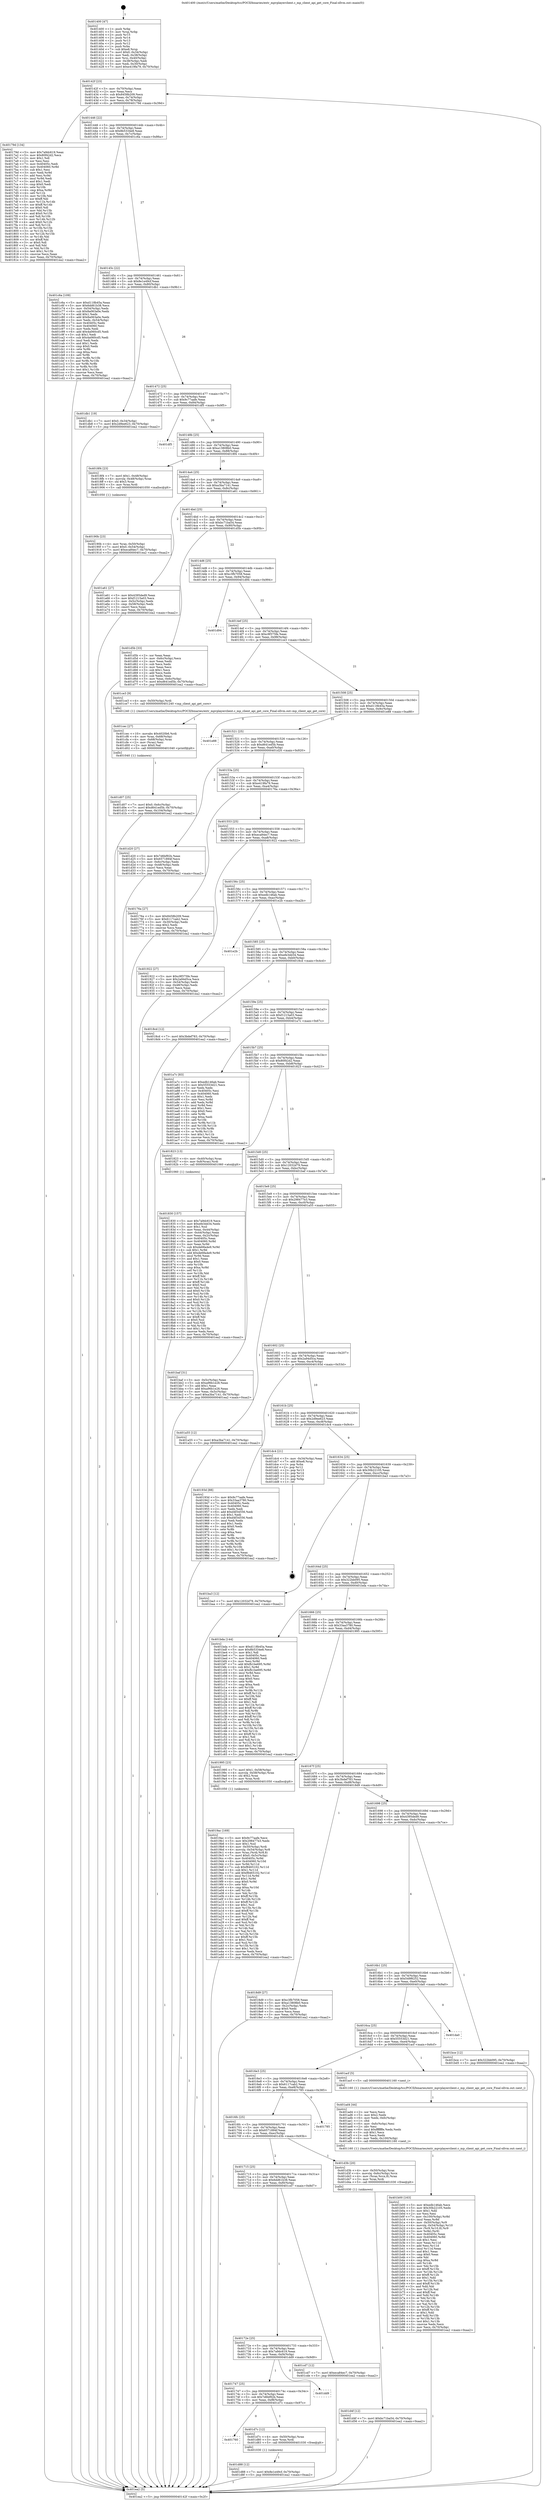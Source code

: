 digraph "0x401400" {
  label = "0x401400 (/mnt/c/Users/mathe/Desktop/tcc/POCII/binaries/extr_mpvplayerclient.c_mp_client_api_get_core_Final-ollvm.out::main(0))"
  labelloc = "t"
  node[shape=record]

  Entry [label="",width=0.3,height=0.3,shape=circle,fillcolor=black,style=filled]
  "0x40142f" [label="{
     0x40142f [23]\l
     | [instrs]\l
     &nbsp;&nbsp;0x40142f \<+3\>: mov -0x70(%rbp),%eax\l
     &nbsp;&nbsp;0x401432 \<+2\>: mov %eax,%ecx\l
     &nbsp;&nbsp;0x401434 \<+6\>: sub $0x8458b209,%ecx\l
     &nbsp;&nbsp;0x40143a \<+3\>: mov %eax,-0x74(%rbp)\l
     &nbsp;&nbsp;0x40143d \<+3\>: mov %ecx,-0x78(%rbp)\l
     &nbsp;&nbsp;0x401440 \<+6\>: je 000000000040179d \<main+0x39d\>\l
  }"]
  "0x40179d" [label="{
     0x40179d [134]\l
     | [instrs]\l
     &nbsp;&nbsp;0x40179d \<+5\>: mov $0x7a9dc619,%eax\l
     &nbsp;&nbsp;0x4017a2 \<+5\>: mov $0x80f42d2,%ecx\l
     &nbsp;&nbsp;0x4017a7 \<+2\>: mov $0x1,%dl\l
     &nbsp;&nbsp;0x4017a9 \<+2\>: xor %esi,%esi\l
     &nbsp;&nbsp;0x4017ab \<+7\>: mov 0x40405c,%edi\l
     &nbsp;&nbsp;0x4017b2 \<+8\>: mov 0x404060,%r8d\l
     &nbsp;&nbsp;0x4017ba \<+3\>: sub $0x1,%esi\l
     &nbsp;&nbsp;0x4017bd \<+3\>: mov %edi,%r9d\l
     &nbsp;&nbsp;0x4017c0 \<+3\>: add %esi,%r9d\l
     &nbsp;&nbsp;0x4017c3 \<+4\>: imul %r9d,%edi\l
     &nbsp;&nbsp;0x4017c7 \<+3\>: and $0x1,%edi\l
     &nbsp;&nbsp;0x4017ca \<+3\>: cmp $0x0,%edi\l
     &nbsp;&nbsp;0x4017cd \<+4\>: sete %r10b\l
     &nbsp;&nbsp;0x4017d1 \<+4\>: cmp $0xa,%r8d\l
     &nbsp;&nbsp;0x4017d5 \<+4\>: setl %r11b\l
     &nbsp;&nbsp;0x4017d9 \<+3\>: mov %r10b,%bl\l
     &nbsp;&nbsp;0x4017dc \<+3\>: xor $0xff,%bl\l
     &nbsp;&nbsp;0x4017df \<+3\>: mov %r11b,%r14b\l
     &nbsp;&nbsp;0x4017e2 \<+4\>: xor $0xff,%r14b\l
     &nbsp;&nbsp;0x4017e6 \<+3\>: xor $0x0,%dl\l
     &nbsp;&nbsp;0x4017e9 \<+3\>: mov %bl,%r15b\l
     &nbsp;&nbsp;0x4017ec \<+4\>: and $0x0,%r15b\l
     &nbsp;&nbsp;0x4017f0 \<+3\>: and %dl,%r10b\l
     &nbsp;&nbsp;0x4017f3 \<+3\>: mov %r14b,%r12b\l
     &nbsp;&nbsp;0x4017f6 \<+4\>: and $0x0,%r12b\l
     &nbsp;&nbsp;0x4017fa \<+3\>: and %dl,%r11b\l
     &nbsp;&nbsp;0x4017fd \<+3\>: or %r10b,%r15b\l
     &nbsp;&nbsp;0x401800 \<+3\>: or %r11b,%r12b\l
     &nbsp;&nbsp;0x401803 \<+3\>: xor %r12b,%r15b\l
     &nbsp;&nbsp;0x401806 \<+3\>: or %r14b,%bl\l
     &nbsp;&nbsp;0x401809 \<+3\>: xor $0xff,%bl\l
     &nbsp;&nbsp;0x40180c \<+3\>: or $0x0,%dl\l
     &nbsp;&nbsp;0x40180f \<+2\>: and %dl,%bl\l
     &nbsp;&nbsp;0x401811 \<+3\>: or %bl,%r15b\l
     &nbsp;&nbsp;0x401814 \<+4\>: test $0x1,%r15b\l
     &nbsp;&nbsp;0x401818 \<+3\>: cmovne %ecx,%eax\l
     &nbsp;&nbsp;0x40181b \<+3\>: mov %eax,-0x70(%rbp)\l
     &nbsp;&nbsp;0x40181e \<+5\>: jmp 0000000000401ea2 \<main+0xaa2\>\l
  }"]
  "0x401446" [label="{
     0x401446 [22]\l
     | [instrs]\l
     &nbsp;&nbsp;0x401446 \<+5\>: jmp 000000000040144b \<main+0x4b\>\l
     &nbsp;&nbsp;0x40144b \<+3\>: mov -0x74(%rbp),%eax\l
     &nbsp;&nbsp;0x40144e \<+5\>: sub $0x8b5334e8,%eax\l
     &nbsp;&nbsp;0x401453 \<+3\>: mov %eax,-0x7c(%rbp)\l
     &nbsp;&nbsp;0x401456 \<+6\>: je 0000000000401c6a \<main+0x86a\>\l
  }"]
  Exit [label="",width=0.3,height=0.3,shape=circle,fillcolor=black,style=filled,peripheries=2]
  "0x401c6a" [label="{
     0x401c6a [109]\l
     | [instrs]\l
     &nbsp;&nbsp;0x401c6a \<+5\>: mov $0xd118b45a,%eax\l
     &nbsp;&nbsp;0x401c6f \<+5\>: mov $0x6dd61b38,%ecx\l
     &nbsp;&nbsp;0x401c74 \<+3\>: mov -0x54(%rbp),%edx\l
     &nbsp;&nbsp;0x401c77 \<+6\>: sub $0x8a063a0e,%edx\l
     &nbsp;&nbsp;0x401c7d \<+3\>: add $0x1,%edx\l
     &nbsp;&nbsp;0x401c80 \<+6\>: add $0x8a063a0e,%edx\l
     &nbsp;&nbsp;0x401c86 \<+3\>: mov %edx,-0x54(%rbp)\l
     &nbsp;&nbsp;0x401c89 \<+7\>: mov 0x40405c,%edx\l
     &nbsp;&nbsp;0x401c90 \<+7\>: mov 0x404060,%esi\l
     &nbsp;&nbsp;0x401c97 \<+2\>: mov %edx,%edi\l
     &nbsp;&nbsp;0x401c99 \<+6\>: add $0x4a060cd5,%edi\l
     &nbsp;&nbsp;0x401c9f \<+3\>: sub $0x1,%edi\l
     &nbsp;&nbsp;0x401ca2 \<+6\>: sub $0x4a060cd5,%edi\l
     &nbsp;&nbsp;0x401ca8 \<+3\>: imul %edi,%edx\l
     &nbsp;&nbsp;0x401cab \<+3\>: and $0x1,%edx\l
     &nbsp;&nbsp;0x401cae \<+3\>: cmp $0x0,%edx\l
     &nbsp;&nbsp;0x401cb1 \<+4\>: sete %r8b\l
     &nbsp;&nbsp;0x401cb5 \<+3\>: cmp $0xa,%esi\l
     &nbsp;&nbsp;0x401cb8 \<+4\>: setl %r9b\l
     &nbsp;&nbsp;0x401cbc \<+3\>: mov %r8b,%r10b\l
     &nbsp;&nbsp;0x401cbf \<+3\>: and %r9b,%r10b\l
     &nbsp;&nbsp;0x401cc2 \<+3\>: xor %r9b,%r8b\l
     &nbsp;&nbsp;0x401cc5 \<+3\>: or %r8b,%r10b\l
     &nbsp;&nbsp;0x401cc8 \<+4\>: test $0x1,%r10b\l
     &nbsp;&nbsp;0x401ccc \<+3\>: cmovne %ecx,%eax\l
     &nbsp;&nbsp;0x401ccf \<+3\>: mov %eax,-0x70(%rbp)\l
     &nbsp;&nbsp;0x401cd2 \<+5\>: jmp 0000000000401ea2 \<main+0xaa2\>\l
  }"]
  "0x40145c" [label="{
     0x40145c [22]\l
     | [instrs]\l
     &nbsp;&nbsp;0x40145c \<+5\>: jmp 0000000000401461 \<main+0x61\>\l
     &nbsp;&nbsp;0x401461 \<+3\>: mov -0x74(%rbp),%eax\l
     &nbsp;&nbsp;0x401464 \<+5\>: sub $0x8e1e49cf,%eax\l
     &nbsp;&nbsp;0x401469 \<+3\>: mov %eax,-0x80(%rbp)\l
     &nbsp;&nbsp;0x40146c \<+6\>: je 0000000000401db1 \<main+0x9b1\>\l
  }"]
  "0x401d88" [label="{
     0x401d88 [12]\l
     | [instrs]\l
     &nbsp;&nbsp;0x401d88 \<+7\>: movl $0x8e1e49cf,-0x70(%rbp)\l
     &nbsp;&nbsp;0x401d8f \<+5\>: jmp 0000000000401ea2 \<main+0xaa2\>\l
  }"]
  "0x401db1" [label="{
     0x401db1 [19]\l
     | [instrs]\l
     &nbsp;&nbsp;0x401db1 \<+7\>: movl $0x0,-0x34(%rbp)\l
     &nbsp;&nbsp;0x401db8 \<+7\>: movl $0x2d9ee623,-0x70(%rbp)\l
     &nbsp;&nbsp;0x401dbf \<+5\>: jmp 0000000000401ea2 \<main+0xaa2\>\l
  }"]
  "0x401472" [label="{
     0x401472 [25]\l
     | [instrs]\l
     &nbsp;&nbsp;0x401472 \<+5\>: jmp 0000000000401477 \<main+0x77\>\l
     &nbsp;&nbsp;0x401477 \<+3\>: mov -0x74(%rbp),%eax\l
     &nbsp;&nbsp;0x40147a \<+5\>: sub $0x9c77aafe,%eax\l
     &nbsp;&nbsp;0x40147f \<+6\>: mov %eax,-0x84(%rbp)\l
     &nbsp;&nbsp;0x401485 \<+6\>: je 0000000000401df5 \<main+0x9f5\>\l
  }"]
  "0x401760" [label="{
     0x401760\l
  }", style=dashed]
  "0x401df5" [label="{
     0x401df5\l
  }", style=dashed]
  "0x40148b" [label="{
     0x40148b [25]\l
     | [instrs]\l
     &nbsp;&nbsp;0x40148b \<+5\>: jmp 0000000000401490 \<main+0x90\>\l
     &nbsp;&nbsp;0x401490 \<+3\>: mov -0x74(%rbp),%eax\l
     &nbsp;&nbsp;0x401493 \<+5\>: sub $0xa13808b0,%eax\l
     &nbsp;&nbsp;0x401498 \<+6\>: mov %eax,-0x88(%rbp)\l
     &nbsp;&nbsp;0x40149e \<+6\>: je 00000000004018f4 \<main+0x4f4\>\l
  }"]
  "0x401d7c" [label="{
     0x401d7c [12]\l
     | [instrs]\l
     &nbsp;&nbsp;0x401d7c \<+4\>: mov -0x50(%rbp),%rax\l
     &nbsp;&nbsp;0x401d80 \<+3\>: mov %rax,%rdi\l
     &nbsp;&nbsp;0x401d83 \<+5\>: call 0000000000401030 \<free@plt\>\l
     | [calls]\l
     &nbsp;&nbsp;0x401030 \{1\} (unknown)\l
  }"]
  "0x4018f4" [label="{
     0x4018f4 [23]\l
     | [instrs]\l
     &nbsp;&nbsp;0x4018f4 \<+7\>: movl $0x1,-0x48(%rbp)\l
     &nbsp;&nbsp;0x4018fb \<+4\>: movslq -0x48(%rbp),%rax\l
     &nbsp;&nbsp;0x4018ff \<+4\>: shl $0x3,%rax\l
     &nbsp;&nbsp;0x401903 \<+3\>: mov %rax,%rdi\l
     &nbsp;&nbsp;0x401906 \<+5\>: call 0000000000401050 \<malloc@plt\>\l
     | [calls]\l
     &nbsp;&nbsp;0x401050 \{1\} (unknown)\l
  }"]
  "0x4014a4" [label="{
     0x4014a4 [25]\l
     | [instrs]\l
     &nbsp;&nbsp;0x4014a4 \<+5\>: jmp 00000000004014a9 \<main+0xa9\>\l
     &nbsp;&nbsp;0x4014a9 \<+3\>: mov -0x74(%rbp),%eax\l
     &nbsp;&nbsp;0x4014ac \<+5\>: sub $0xa3ba7141,%eax\l
     &nbsp;&nbsp;0x4014b1 \<+6\>: mov %eax,-0x8c(%rbp)\l
     &nbsp;&nbsp;0x4014b7 \<+6\>: je 0000000000401a61 \<main+0x661\>\l
  }"]
  "0x401747" [label="{
     0x401747 [25]\l
     | [instrs]\l
     &nbsp;&nbsp;0x401747 \<+5\>: jmp 000000000040174c \<main+0x34c\>\l
     &nbsp;&nbsp;0x40174c \<+3\>: mov -0x74(%rbp),%eax\l
     &nbsp;&nbsp;0x40174f \<+5\>: sub $0x7d6bf92b,%eax\l
     &nbsp;&nbsp;0x401754 \<+6\>: mov %eax,-0xf8(%rbp)\l
     &nbsp;&nbsp;0x40175a \<+6\>: je 0000000000401d7c \<main+0x97c\>\l
  }"]
  "0x401a61" [label="{
     0x401a61 [27]\l
     | [instrs]\l
     &nbsp;&nbsp;0x401a61 \<+5\>: mov $0x4395ded9,%eax\l
     &nbsp;&nbsp;0x401a66 \<+5\>: mov $0xf1215a03,%ecx\l
     &nbsp;&nbsp;0x401a6b \<+3\>: mov -0x5c(%rbp),%edx\l
     &nbsp;&nbsp;0x401a6e \<+3\>: cmp -0x58(%rbp),%edx\l
     &nbsp;&nbsp;0x401a71 \<+3\>: cmovl %ecx,%eax\l
     &nbsp;&nbsp;0x401a74 \<+3\>: mov %eax,-0x70(%rbp)\l
     &nbsp;&nbsp;0x401a77 \<+5\>: jmp 0000000000401ea2 \<main+0xaa2\>\l
  }"]
  "0x4014bd" [label="{
     0x4014bd [25]\l
     | [instrs]\l
     &nbsp;&nbsp;0x4014bd \<+5\>: jmp 00000000004014c2 \<main+0xc2\>\l
     &nbsp;&nbsp;0x4014c2 \<+3\>: mov -0x74(%rbp),%eax\l
     &nbsp;&nbsp;0x4014c5 \<+5\>: sub $0xbc71ba54,%eax\l
     &nbsp;&nbsp;0x4014ca \<+6\>: mov %eax,-0x90(%rbp)\l
     &nbsp;&nbsp;0x4014d0 \<+6\>: je 0000000000401d5b \<main+0x95b\>\l
  }"]
  "0x401dd9" [label="{
     0x401dd9\l
  }", style=dashed]
  "0x401d5b" [label="{
     0x401d5b [33]\l
     | [instrs]\l
     &nbsp;&nbsp;0x401d5b \<+2\>: xor %eax,%eax\l
     &nbsp;&nbsp;0x401d5d \<+3\>: mov -0x6c(%rbp),%ecx\l
     &nbsp;&nbsp;0x401d60 \<+2\>: mov %eax,%edx\l
     &nbsp;&nbsp;0x401d62 \<+2\>: sub %ecx,%edx\l
     &nbsp;&nbsp;0x401d64 \<+2\>: mov %eax,%ecx\l
     &nbsp;&nbsp;0x401d66 \<+3\>: sub $0x1,%ecx\l
     &nbsp;&nbsp;0x401d69 \<+2\>: add %ecx,%edx\l
     &nbsp;&nbsp;0x401d6b \<+2\>: sub %edx,%eax\l
     &nbsp;&nbsp;0x401d6d \<+3\>: mov %eax,-0x6c(%rbp)\l
     &nbsp;&nbsp;0x401d70 \<+7\>: movl $0xd641ed5b,-0x70(%rbp)\l
     &nbsp;&nbsp;0x401d77 \<+5\>: jmp 0000000000401ea2 \<main+0xaa2\>\l
  }"]
  "0x4014d6" [label="{
     0x4014d6 [25]\l
     | [instrs]\l
     &nbsp;&nbsp;0x4014d6 \<+5\>: jmp 00000000004014db \<main+0xdb\>\l
     &nbsp;&nbsp;0x4014db \<+3\>: mov -0x74(%rbp),%eax\l
     &nbsp;&nbsp;0x4014de \<+5\>: sub $0xc3fb7058,%eax\l
     &nbsp;&nbsp;0x4014e3 \<+6\>: mov %eax,-0x94(%rbp)\l
     &nbsp;&nbsp;0x4014e9 \<+6\>: je 0000000000401d94 \<main+0x994\>\l
  }"]
  "0x401d4f" [label="{
     0x401d4f [12]\l
     | [instrs]\l
     &nbsp;&nbsp;0x401d4f \<+7\>: movl $0xbc71ba54,-0x70(%rbp)\l
     &nbsp;&nbsp;0x401d56 \<+5\>: jmp 0000000000401ea2 \<main+0xaa2\>\l
  }"]
  "0x401d94" [label="{
     0x401d94\l
  }", style=dashed]
  "0x4014ef" [label="{
     0x4014ef [25]\l
     | [instrs]\l
     &nbsp;&nbsp;0x4014ef \<+5\>: jmp 00000000004014f4 \<main+0xf4\>\l
     &nbsp;&nbsp;0x4014f4 \<+3\>: mov -0x74(%rbp),%eax\l
     &nbsp;&nbsp;0x4014f7 \<+5\>: sub $0xc9f375fe,%eax\l
     &nbsp;&nbsp;0x4014fc \<+6\>: mov %eax,-0x98(%rbp)\l
     &nbsp;&nbsp;0x401502 \<+6\>: je 0000000000401ce3 \<main+0x8e3\>\l
  }"]
  "0x401d07" [label="{
     0x401d07 [25]\l
     | [instrs]\l
     &nbsp;&nbsp;0x401d07 \<+7\>: movl $0x0,-0x6c(%rbp)\l
     &nbsp;&nbsp;0x401d0e \<+7\>: movl $0xd641ed5b,-0x70(%rbp)\l
     &nbsp;&nbsp;0x401d15 \<+6\>: mov %eax,-0x104(%rbp)\l
     &nbsp;&nbsp;0x401d1b \<+5\>: jmp 0000000000401ea2 \<main+0xaa2\>\l
  }"]
  "0x401ce3" [label="{
     0x401ce3 [9]\l
     | [instrs]\l
     &nbsp;&nbsp;0x401ce3 \<+4\>: mov -0x50(%rbp),%rdi\l
     &nbsp;&nbsp;0x401ce7 \<+5\>: call 0000000000401240 \<mp_client_api_get_core\>\l
     | [calls]\l
     &nbsp;&nbsp;0x401240 \{1\} (/mnt/c/Users/mathe/Desktop/tcc/POCII/binaries/extr_mpvplayerclient.c_mp_client_api_get_core_Final-ollvm.out::mp_client_api_get_core)\l
  }"]
  "0x401508" [label="{
     0x401508 [25]\l
     | [instrs]\l
     &nbsp;&nbsp;0x401508 \<+5\>: jmp 000000000040150d \<main+0x10d\>\l
     &nbsp;&nbsp;0x40150d \<+3\>: mov -0x74(%rbp),%eax\l
     &nbsp;&nbsp;0x401510 \<+5\>: sub $0xd118b45a,%eax\l
     &nbsp;&nbsp;0x401515 \<+6\>: mov %eax,-0x9c(%rbp)\l
     &nbsp;&nbsp;0x40151b \<+6\>: je 0000000000401e88 \<main+0xa88\>\l
  }"]
  "0x401cec" [label="{
     0x401cec [27]\l
     | [instrs]\l
     &nbsp;&nbsp;0x401cec \<+10\>: movabs $0x4020b6,%rdi\l
     &nbsp;&nbsp;0x401cf6 \<+4\>: mov %rax,-0x68(%rbp)\l
     &nbsp;&nbsp;0x401cfa \<+4\>: mov -0x68(%rbp),%rax\l
     &nbsp;&nbsp;0x401cfe \<+2\>: mov (%rax),%esi\l
     &nbsp;&nbsp;0x401d00 \<+2\>: mov $0x0,%al\l
     &nbsp;&nbsp;0x401d02 \<+5\>: call 0000000000401040 \<printf@plt\>\l
     | [calls]\l
     &nbsp;&nbsp;0x401040 \{1\} (unknown)\l
  }"]
  "0x401e88" [label="{
     0x401e88\l
  }", style=dashed]
  "0x401521" [label="{
     0x401521 [25]\l
     | [instrs]\l
     &nbsp;&nbsp;0x401521 \<+5\>: jmp 0000000000401526 \<main+0x126\>\l
     &nbsp;&nbsp;0x401526 \<+3\>: mov -0x74(%rbp),%eax\l
     &nbsp;&nbsp;0x401529 \<+5\>: sub $0xd641ed5b,%eax\l
     &nbsp;&nbsp;0x40152e \<+6\>: mov %eax,-0xa0(%rbp)\l
     &nbsp;&nbsp;0x401534 \<+6\>: je 0000000000401d20 \<main+0x920\>\l
  }"]
  "0x40172e" [label="{
     0x40172e [25]\l
     | [instrs]\l
     &nbsp;&nbsp;0x40172e \<+5\>: jmp 0000000000401733 \<main+0x333\>\l
     &nbsp;&nbsp;0x401733 \<+3\>: mov -0x74(%rbp),%eax\l
     &nbsp;&nbsp;0x401736 \<+5\>: sub $0x7a9dc619,%eax\l
     &nbsp;&nbsp;0x40173b \<+6\>: mov %eax,-0xf4(%rbp)\l
     &nbsp;&nbsp;0x401741 \<+6\>: je 0000000000401dd9 \<main+0x9d9\>\l
  }"]
  "0x401d20" [label="{
     0x401d20 [27]\l
     | [instrs]\l
     &nbsp;&nbsp;0x401d20 \<+5\>: mov $0x7d6bf92b,%eax\l
     &nbsp;&nbsp;0x401d25 \<+5\>: mov $0x6571894f,%ecx\l
     &nbsp;&nbsp;0x401d2a \<+3\>: mov -0x6c(%rbp),%edx\l
     &nbsp;&nbsp;0x401d2d \<+3\>: cmp -0x48(%rbp),%edx\l
     &nbsp;&nbsp;0x401d30 \<+3\>: cmovl %ecx,%eax\l
     &nbsp;&nbsp;0x401d33 \<+3\>: mov %eax,-0x70(%rbp)\l
     &nbsp;&nbsp;0x401d36 \<+5\>: jmp 0000000000401ea2 \<main+0xaa2\>\l
  }"]
  "0x40153a" [label="{
     0x40153a [25]\l
     | [instrs]\l
     &nbsp;&nbsp;0x40153a \<+5\>: jmp 000000000040153f \<main+0x13f\>\l
     &nbsp;&nbsp;0x40153f \<+3\>: mov -0x74(%rbp),%eax\l
     &nbsp;&nbsp;0x401542 \<+5\>: sub $0xe419fa79,%eax\l
     &nbsp;&nbsp;0x401547 \<+6\>: mov %eax,-0xa4(%rbp)\l
     &nbsp;&nbsp;0x40154d \<+6\>: je 000000000040176a \<main+0x36a\>\l
  }"]
  "0x401cd7" [label="{
     0x401cd7 [12]\l
     | [instrs]\l
     &nbsp;&nbsp;0x401cd7 \<+7\>: movl $0xeca84ec7,-0x70(%rbp)\l
     &nbsp;&nbsp;0x401cde \<+5\>: jmp 0000000000401ea2 \<main+0xaa2\>\l
  }"]
  "0x40176a" [label="{
     0x40176a [27]\l
     | [instrs]\l
     &nbsp;&nbsp;0x40176a \<+5\>: mov $0x8458b209,%eax\l
     &nbsp;&nbsp;0x40176f \<+5\>: mov $0x6117cab2,%ecx\l
     &nbsp;&nbsp;0x401774 \<+3\>: mov -0x30(%rbp),%edx\l
     &nbsp;&nbsp;0x401777 \<+3\>: cmp $0x2,%edx\l
     &nbsp;&nbsp;0x40177a \<+3\>: cmovne %ecx,%eax\l
     &nbsp;&nbsp;0x40177d \<+3\>: mov %eax,-0x70(%rbp)\l
     &nbsp;&nbsp;0x401780 \<+5\>: jmp 0000000000401ea2 \<main+0xaa2\>\l
  }"]
  "0x401553" [label="{
     0x401553 [25]\l
     | [instrs]\l
     &nbsp;&nbsp;0x401553 \<+5\>: jmp 0000000000401558 \<main+0x158\>\l
     &nbsp;&nbsp;0x401558 \<+3\>: mov -0x74(%rbp),%eax\l
     &nbsp;&nbsp;0x40155b \<+5\>: sub $0xeca84ec7,%eax\l
     &nbsp;&nbsp;0x401560 \<+6\>: mov %eax,-0xa8(%rbp)\l
     &nbsp;&nbsp;0x401566 \<+6\>: je 0000000000401922 \<main+0x522\>\l
  }"]
  "0x401ea2" [label="{
     0x401ea2 [5]\l
     | [instrs]\l
     &nbsp;&nbsp;0x401ea2 \<+5\>: jmp 000000000040142f \<main+0x2f\>\l
  }"]
  "0x401400" [label="{
     0x401400 [47]\l
     | [instrs]\l
     &nbsp;&nbsp;0x401400 \<+1\>: push %rbp\l
     &nbsp;&nbsp;0x401401 \<+3\>: mov %rsp,%rbp\l
     &nbsp;&nbsp;0x401404 \<+2\>: push %r15\l
     &nbsp;&nbsp;0x401406 \<+2\>: push %r14\l
     &nbsp;&nbsp;0x401408 \<+2\>: push %r13\l
     &nbsp;&nbsp;0x40140a \<+2\>: push %r12\l
     &nbsp;&nbsp;0x40140c \<+1\>: push %rbx\l
     &nbsp;&nbsp;0x40140d \<+7\>: sub $0xe8,%rsp\l
     &nbsp;&nbsp;0x401414 \<+7\>: movl $0x0,-0x34(%rbp)\l
     &nbsp;&nbsp;0x40141b \<+3\>: mov %edi,-0x38(%rbp)\l
     &nbsp;&nbsp;0x40141e \<+4\>: mov %rsi,-0x40(%rbp)\l
     &nbsp;&nbsp;0x401422 \<+3\>: mov -0x38(%rbp),%edi\l
     &nbsp;&nbsp;0x401425 \<+3\>: mov %edi,-0x30(%rbp)\l
     &nbsp;&nbsp;0x401428 \<+7\>: movl $0xe419fa79,-0x70(%rbp)\l
  }"]
  "0x401715" [label="{
     0x401715 [25]\l
     | [instrs]\l
     &nbsp;&nbsp;0x401715 \<+5\>: jmp 000000000040171a \<main+0x31a\>\l
     &nbsp;&nbsp;0x40171a \<+3\>: mov -0x74(%rbp),%eax\l
     &nbsp;&nbsp;0x40171d \<+5\>: sub $0x6dd61b38,%eax\l
     &nbsp;&nbsp;0x401722 \<+6\>: mov %eax,-0xf0(%rbp)\l
     &nbsp;&nbsp;0x401728 \<+6\>: je 0000000000401cd7 \<main+0x8d7\>\l
  }"]
  "0x401922" [label="{
     0x401922 [27]\l
     | [instrs]\l
     &nbsp;&nbsp;0x401922 \<+5\>: mov $0xc9f375fe,%eax\l
     &nbsp;&nbsp;0x401927 \<+5\>: mov $0x2a94d5ca,%ecx\l
     &nbsp;&nbsp;0x40192c \<+3\>: mov -0x54(%rbp),%edx\l
     &nbsp;&nbsp;0x40192f \<+3\>: cmp -0x48(%rbp),%edx\l
     &nbsp;&nbsp;0x401932 \<+3\>: cmovl %ecx,%eax\l
     &nbsp;&nbsp;0x401935 \<+3\>: mov %eax,-0x70(%rbp)\l
     &nbsp;&nbsp;0x401938 \<+5\>: jmp 0000000000401ea2 \<main+0xaa2\>\l
  }"]
  "0x40156c" [label="{
     0x40156c [25]\l
     | [instrs]\l
     &nbsp;&nbsp;0x40156c \<+5\>: jmp 0000000000401571 \<main+0x171\>\l
     &nbsp;&nbsp;0x401571 \<+3\>: mov -0x74(%rbp),%eax\l
     &nbsp;&nbsp;0x401574 \<+5\>: sub $0xedb146ab,%eax\l
     &nbsp;&nbsp;0x401579 \<+6\>: mov %eax,-0xac(%rbp)\l
     &nbsp;&nbsp;0x40157f \<+6\>: je 0000000000401e2b \<main+0xa2b\>\l
  }"]
  "0x401d3b" [label="{
     0x401d3b [20]\l
     | [instrs]\l
     &nbsp;&nbsp;0x401d3b \<+4\>: mov -0x50(%rbp),%rax\l
     &nbsp;&nbsp;0x401d3f \<+4\>: movslq -0x6c(%rbp),%rcx\l
     &nbsp;&nbsp;0x401d43 \<+4\>: mov (%rax,%rcx,8),%rax\l
     &nbsp;&nbsp;0x401d47 \<+3\>: mov %rax,%rdi\l
     &nbsp;&nbsp;0x401d4a \<+5\>: call 0000000000401030 \<free@plt\>\l
     | [calls]\l
     &nbsp;&nbsp;0x401030 \{1\} (unknown)\l
  }"]
  "0x401e2b" [label="{
     0x401e2b\l
  }", style=dashed]
  "0x401585" [label="{
     0x401585 [25]\l
     | [instrs]\l
     &nbsp;&nbsp;0x401585 \<+5\>: jmp 000000000040158a \<main+0x18a\>\l
     &nbsp;&nbsp;0x40158a \<+3\>: mov -0x74(%rbp),%eax\l
     &nbsp;&nbsp;0x40158d \<+5\>: sub $0xefe3dd34,%eax\l
     &nbsp;&nbsp;0x401592 \<+6\>: mov %eax,-0xb0(%rbp)\l
     &nbsp;&nbsp;0x401598 \<+6\>: je 00000000004018cd \<main+0x4cd\>\l
  }"]
  "0x4016fc" [label="{
     0x4016fc [25]\l
     | [instrs]\l
     &nbsp;&nbsp;0x4016fc \<+5\>: jmp 0000000000401701 \<main+0x301\>\l
     &nbsp;&nbsp;0x401701 \<+3\>: mov -0x74(%rbp),%eax\l
     &nbsp;&nbsp;0x401704 \<+5\>: sub $0x6571894f,%eax\l
     &nbsp;&nbsp;0x401709 \<+6\>: mov %eax,-0xec(%rbp)\l
     &nbsp;&nbsp;0x40170f \<+6\>: je 0000000000401d3b \<main+0x93b\>\l
  }"]
  "0x4018cd" [label="{
     0x4018cd [12]\l
     | [instrs]\l
     &nbsp;&nbsp;0x4018cd \<+7\>: movl $0x3bdef783,-0x70(%rbp)\l
     &nbsp;&nbsp;0x4018d4 \<+5\>: jmp 0000000000401ea2 \<main+0xaa2\>\l
  }"]
  "0x40159e" [label="{
     0x40159e [25]\l
     | [instrs]\l
     &nbsp;&nbsp;0x40159e \<+5\>: jmp 00000000004015a3 \<main+0x1a3\>\l
     &nbsp;&nbsp;0x4015a3 \<+3\>: mov -0x74(%rbp),%eax\l
     &nbsp;&nbsp;0x4015a6 \<+5\>: sub $0xf1215a03,%eax\l
     &nbsp;&nbsp;0x4015ab \<+6\>: mov %eax,-0xb4(%rbp)\l
     &nbsp;&nbsp;0x4015b1 \<+6\>: je 0000000000401a7c \<main+0x67c\>\l
  }"]
  "0x401785" [label="{
     0x401785\l
  }", style=dashed]
  "0x401a7c" [label="{
     0x401a7c [83]\l
     | [instrs]\l
     &nbsp;&nbsp;0x401a7c \<+5\>: mov $0xedb146ab,%eax\l
     &nbsp;&nbsp;0x401a81 \<+5\>: mov $0x55553d21,%ecx\l
     &nbsp;&nbsp;0x401a86 \<+2\>: xor %edx,%edx\l
     &nbsp;&nbsp;0x401a88 \<+7\>: mov 0x40405c,%esi\l
     &nbsp;&nbsp;0x401a8f \<+7\>: mov 0x404060,%edi\l
     &nbsp;&nbsp;0x401a96 \<+3\>: sub $0x1,%edx\l
     &nbsp;&nbsp;0x401a99 \<+3\>: mov %esi,%r8d\l
     &nbsp;&nbsp;0x401a9c \<+3\>: add %edx,%r8d\l
     &nbsp;&nbsp;0x401a9f \<+4\>: imul %r8d,%esi\l
     &nbsp;&nbsp;0x401aa3 \<+3\>: and $0x1,%esi\l
     &nbsp;&nbsp;0x401aa6 \<+3\>: cmp $0x0,%esi\l
     &nbsp;&nbsp;0x401aa9 \<+4\>: sete %r9b\l
     &nbsp;&nbsp;0x401aad \<+3\>: cmp $0xa,%edi\l
     &nbsp;&nbsp;0x401ab0 \<+4\>: setl %r10b\l
     &nbsp;&nbsp;0x401ab4 \<+3\>: mov %r9b,%r11b\l
     &nbsp;&nbsp;0x401ab7 \<+3\>: and %r10b,%r11b\l
     &nbsp;&nbsp;0x401aba \<+3\>: xor %r10b,%r9b\l
     &nbsp;&nbsp;0x401abd \<+3\>: or %r9b,%r11b\l
     &nbsp;&nbsp;0x401ac0 \<+4\>: test $0x1,%r11b\l
     &nbsp;&nbsp;0x401ac4 \<+3\>: cmovne %ecx,%eax\l
     &nbsp;&nbsp;0x401ac7 \<+3\>: mov %eax,-0x70(%rbp)\l
     &nbsp;&nbsp;0x401aca \<+5\>: jmp 0000000000401ea2 \<main+0xaa2\>\l
  }"]
  "0x4015b7" [label="{
     0x4015b7 [25]\l
     | [instrs]\l
     &nbsp;&nbsp;0x4015b7 \<+5\>: jmp 00000000004015bc \<main+0x1bc\>\l
     &nbsp;&nbsp;0x4015bc \<+3\>: mov -0x74(%rbp),%eax\l
     &nbsp;&nbsp;0x4015bf \<+5\>: sub $0x80f42d2,%eax\l
     &nbsp;&nbsp;0x4015c4 \<+6\>: mov %eax,-0xb8(%rbp)\l
     &nbsp;&nbsp;0x4015ca \<+6\>: je 0000000000401823 \<main+0x423\>\l
  }"]
  "0x401b00" [label="{
     0x401b00 [163]\l
     | [instrs]\l
     &nbsp;&nbsp;0x401b00 \<+5\>: mov $0xedb146ab,%ecx\l
     &nbsp;&nbsp;0x401b05 \<+5\>: mov $0x30b22105,%edx\l
     &nbsp;&nbsp;0x401b0a \<+3\>: mov $0x1,%dil\l
     &nbsp;&nbsp;0x401b0d \<+2\>: xor %esi,%esi\l
     &nbsp;&nbsp;0x401b0f \<+7\>: mov -0x100(%rbp),%r8d\l
     &nbsp;&nbsp;0x401b16 \<+4\>: imul %eax,%r8d\l
     &nbsp;&nbsp;0x401b1a \<+4\>: mov -0x50(%rbp),%r9\l
     &nbsp;&nbsp;0x401b1e \<+4\>: movslq -0x54(%rbp),%r10\l
     &nbsp;&nbsp;0x401b22 \<+4\>: mov (%r9,%r10,8),%r9\l
     &nbsp;&nbsp;0x401b26 \<+3\>: mov %r8d,(%r9)\l
     &nbsp;&nbsp;0x401b29 \<+7\>: mov 0x40405c,%eax\l
     &nbsp;&nbsp;0x401b30 \<+8\>: mov 0x404060,%r8d\l
     &nbsp;&nbsp;0x401b38 \<+3\>: sub $0x1,%esi\l
     &nbsp;&nbsp;0x401b3b \<+3\>: mov %eax,%r11d\l
     &nbsp;&nbsp;0x401b3e \<+3\>: add %esi,%r11d\l
     &nbsp;&nbsp;0x401b41 \<+4\>: imul %r11d,%eax\l
     &nbsp;&nbsp;0x401b45 \<+3\>: and $0x1,%eax\l
     &nbsp;&nbsp;0x401b48 \<+3\>: cmp $0x0,%eax\l
     &nbsp;&nbsp;0x401b4b \<+3\>: sete %bl\l
     &nbsp;&nbsp;0x401b4e \<+4\>: cmp $0xa,%r8d\l
     &nbsp;&nbsp;0x401b52 \<+4\>: setl %r14b\l
     &nbsp;&nbsp;0x401b56 \<+3\>: mov %bl,%r15b\l
     &nbsp;&nbsp;0x401b59 \<+4\>: xor $0xff,%r15b\l
     &nbsp;&nbsp;0x401b5d \<+3\>: mov %r14b,%r12b\l
     &nbsp;&nbsp;0x401b60 \<+4\>: xor $0xff,%r12b\l
     &nbsp;&nbsp;0x401b64 \<+4\>: xor $0x1,%dil\l
     &nbsp;&nbsp;0x401b68 \<+3\>: mov %r15b,%r13b\l
     &nbsp;&nbsp;0x401b6b \<+4\>: and $0xff,%r13b\l
     &nbsp;&nbsp;0x401b6f \<+3\>: and %dil,%bl\l
     &nbsp;&nbsp;0x401b72 \<+3\>: mov %r12b,%al\l
     &nbsp;&nbsp;0x401b75 \<+2\>: and $0xff,%al\l
     &nbsp;&nbsp;0x401b77 \<+3\>: and %dil,%r14b\l
     &nbsp;&nbsp;0x401b7a \<+3\>: or %bl,%r13b\l
     &nbsp;&nbsp;0x401b7d \<+3\>: or %r14b,%al\l
     &nbsp;&nbsp;0x401b80 \<+3\>: xor %al,%r13b\l
     &nbsp;&nbsp;0x401b83 \<+3\>: or %r12b,%r15b\l
     &nbsp;&nbsp;0x401b86 \<+4\>: xor $0xff,%r15b\l
     &nbsp;&nbsp;0x401b8a \<+4\>: or $0x1,%dil\l
     &nbsp;&nbsp;0x401b8e \<+3\>: and %dil,%r15b\l
     &nbsp;&nbsp;0x401b91 \<+3\>: or %r15b,%r13b\l
     &nbsp;&nbsp;0x401b94 \<+4\>: test $0x1,%r13b\l
     &nbsp;&nbsp;0x401b98 \<+3\>: cmovne %edx,%ecx\l
     &nbsp;&nbsp;0x401b9b \<+3\>: mov %ecx,-0x70(%rbp)\l
     &nbsp;&nbsp;0x401b9e \<+5\>: jmp 0000000000401ea2 \<main+0xaa2\>\l
  }"]
  "0x401823" [label="{
     0x401823 [13]\l
     | [instrs]\l
     &nbsp;&nbsp;0x401823 \<+4\>: mov -0x40(%rbp),%rax\l
     &nbsp;&nbsp;0x401827 \<+4\>: mov 0x8(%rax),%rdi\l
     &nbsp;&nbsp;0x40182b \<+5\>: call 0000000000401060 \<atoi@plt\>\l
     | [calls]\l
     &nbsp;&nbsp;0x401060 \{1\} (unknown)\l
  }"]
  "0x4015d0" [label="{
     0x4015d0 [25]\l
     | [instrs]\l
     &nbsp;&nbsp;0x4015d0 \<+5\>: jmp 00000000004015d5 \<main+0x1d5\>\l
     &nbsp;&nbsp;0x4015d5 \<+3\>: mov -0x74(%rbp),%eax\l
     &nbsp;&nbsp;0x4015d8 \<+5\>: sub $0x12032d79,%eax\l
     &nbsp;&nbsp;0x4015dd \<+6\>: mov %eax,-0xbc(%rbp)\l
     &nbsp;&nbsp;0x4015e3 \<+6\>: je 0000000000401baf \<main+0x7af\>\l
  }"]
  "0x401830" [label="{
     0x401830 [157]\l
     | [instrs]\l
     &nbsp;&nbsp;0x401830 \<+5\>: mov $0x7a9dc619,%ecx\l
     &nbsp;&nbsp;0x401835 \<+5\>: mov $0xefe3dd34,%edx\l
     &nbsp;&nbsp;0x40183a \<+3\>: mov $0x1,%sil\l
     &nbsp;&nbsp;0x40183d \<+3\>: mov %eax,-0x44(%rbp)\l
     &nbsp;&nbsp;0x401840 \<+3\>: mov -0x44(%rbp),%eax\l
     &nbsp;&nbsp;0x401843 \<+3\>: mov %eax,-0x2c(%rbp)\l
     &nbsp;&nbsp;0x401846 \<+7\>: mov 0x40405c,%eax\l
     &nbsp;&nbsp;0x40184d \<+8\>: mov 0x404060,%r8d\l
     &nbsp;&nbsp;0x401855 \<+3\>: mov %eax,%r9d\l
     &nbsp;&nbsp;0x401858 \<+7\>: sub $0xde68a4e9,%r9d\l
     &nbsp;&nbsp;0x40185f \<+4\>: sub $0x1,%r9d\l
     &nbsp;&nbsp;0x401863 \<+7\>: add $0xde68a4e9,%r9d\l
     &nbsp;&nbsp;0x40186a \<+4\>: imul %r9d,%eax\l
     &nbsp;&nbsp;0x40186e \<+3\>: and $0x1,%eax\l
     &nbsp;&nbsp;0x401871 \<+3\>: cmp $0x0,%eax\l
     &nbsp;&nbsp;0x401874 \<+4\>: sete %r10b\l
     &nbsp;&nbsp;0x401878 \<+4\>: cmp $0xa,%r8d\l
     &nbsp;&nbsp;0x40187c \<+4\>: setl %r11b\l
     &nbsp;&nbsp;0x401880 \<+3\>: mov %r10b,%bl\l
     &nbsp;&nbsp;0x401883 \<+3\>: xor $0xff,%bl\l
     &nbsp;&nbsp;0x401886 \<+3\>: mov %r11b,%r14b\l
     &nbsp;&nbsp;0x401889 \<+4\>: xor $0xff,%r14b\l
     &nbsp;&nbsp;0x40188d \<+4\>: xor $0x0,%sil\l
     &nbsp;&nbsp;0x401891 \<+3\>: mov %bl,%r15b\l
     &nbsp;&nbsp;0x401894 \<+4\>: and $0x0,%r15b\l
     &nbsp;&nbsp;0x401898 \<+3\>: and %sil,%r10b\l
     &nbsp;&nbsp;0x40189b \<+3\>: mov %r14b,%r12b\l
     &nbsp;&nbsp;0x40189e \<+4\>: and $0x0,%r12b\l
     &nbsp;&nbsp;0x4018a2 \<+3\>: and %sil,%r11b\l
     &nbsp;&nbsp;0x4018a5 \<+3\>: or %r10b,%r15b\l
     &nbsp;&nbsp;0x4018a8 \<+3\>: or %r11b,%r12b\l
     &nbsp;&nbsp;0x4018ab \<+3\>: xor %r12b,%r15b\l
     &nbsp;&nbsp;0x4018ae \<+3\>: or %r14b,%bl\l
     &nbsp;&nbsp;0x4018b1 \<+3\>: xor $0xff,%bl\l
     &nbsp;&nbsp;0x4018b4 \<+4\>: or $0x0,%sil\l
     &nbsp;&nbsp;0x4018b8 \<+3\>: and %sil,%bl\l
     &nbsp;&nbsp;0x4018bb \<+3\>: or %bl,%r15b\l
     &nbsp;&nbsp;0x4018be \<+4\>: test $0x1,%r15b\l
     &nbsp;&nbsp;0x4018c2 \<+3\>: cmovne %edx,%ecx\l
     &nbsp;&nbsp;0x4018c5 \<+3\>: mov %ecx,-0x70(%rbp)\l
     &nbsp;&nbsp;0x4018c8 \<+5\>: jmp 0000000000401ea2 \<main+0xaa2\>\l
  }"]
  "0x401ad4" [label="{
     0x401ad4 [44]\l
     | [instrs]\l
     &nbsp;&nbsp;0x401ad4 \<+2\>: xor %ecx,%ecx\l
     &nbsp;&nbsp;0x401ad6 \<+5\>: mov $0x2,%edx\l
     &nbsp;&nbsp;0x401adb \<+6\>: mov %edx,-0xfc(%rbp)\l
     &nbsp;&nbsp;0x401ae1 \<+1\>: cltd\l
     &nbsp;&nbsp;0x401ae2 \<+6\>: mov -0xfc(%rbp),%esi\l
     &nbsp;&nbsp;0x401ae8 \<+2\>: idiv %esi\l
     &nbsp;&nbsp;0x401aea \<+6\>: imul $0xfffffffe,%edx,%edx\l
     &nbsp;&nbsp;0x401af0 \<+3\>: sub $0x1,%ecx\l
     &nbsp;&nbsp;0x401af3 \<+2\>: sub %ecx,%edx\l
     &nbsp;&nbsp;0x401af5 \<+6\>: mov %edx,-0x100(%rbp)\l
     &nbsp;&nbsp;0x401afb \<+5\>: call 0000000000401160 \<next_i\>\l
     | [calls]\l
     &nbsp;&nbsp;0x401160 \{1\} (/mnt/c/Users/mathe/Desktop/tcc/POCII/binaries/extr_mpvplayerclient.c_mp_client_api_get_core_Final-ollvm.out::next_i)\l
  }"]
  "0x401baf" [label="{
     0x401baf [31]\l
     | [instrs]\l
     &nbsp;&nbsp;0x401baf \<+3\>: mov -0x5c(%rbp),%eax\l
     &nbsp;&nbsp;0x401bb2 \<+5\>: sub $0xa96b1e28,%eax\l
     &nbsp;&nbsp;0x401bb7 \<+3\>: add $0x1,%eax\l
     &nbsp;&nbsp;0x401bba \<+5\>: add $0xa96b1e28,%eax\l
     &nbsp;&nbsp;0x401bbf \<+3\>: mov %eax,-0x5c(%rbp)\l
     &nbsp;&nbsp;0x401bc2 \<+7\>: movl $0xa3ba7141,-0x70(%rbp)\l
     &nbsp;&nbsp;0x401bc9 \<+5\>: jmp 0000000000401ea2 \<main+0xaa2\>\l
  }"]
  "0x4015e9" [label="{
     0x4015e9 [25]\l
     | [instrs]\l
     &nbsp;&nbsp;0x4015e9 \<+5\>: jmp 00000000004015ee \<main+0x1ee\>\l
     &nbsp;&nbsp;0x4015ee \<+3\>: mov -0x74(%rbp),%eax\l
     &nbsp;&nbsp;0x4015f1 \<+5\>: sub $0x298477e3,%eax\l
     &nbsp;&nbsp;0x4015f6 \<+6\>: mov %eax,-0xc0(%rbp)\l
     &nbsp;&nbsp;0x4015fc \<+6\>: je 0000000000401a55 \<main+0x655\>\l
  }"]
  "0x4016e3" [label="{
     0x4016e3 [25]\l
     | [instrs]\l
     &nbsp;&nbsp;0x4016e3 \<+5\>: jmp 00000000004016e8 \<main+0x2e8\>\l
     &nbsp;&nbsp;0x4016e8 \<+3\>: mov -0x74(%rbp),%eax\l
     &nbsp;&nbsp;0x4016eb \<+5\>: sub $0x6117cab2,%eax\l
     &nbsp;&nbsp;0x4016f0 \<+6\>: mov %eax,-0xe8(%rbp)\l
     &nbsp;&nbsp;0x4016f6 \<+6\>: je 0000000000401785 \<main+0x385\>\l
  }"]
  "0x401a55" [label="{
     0x401a55 [12]\l
     | [instrs]\l
     &nbsp;&nbsp;0x401a55 \<+7\>: movl $0xa3ba7141,-0x70(%rbp)\l
     &nbsp;&nbsp;0x401a5c \<+5\>: jmp 0000000000401ea2 \<main+0xaa2\>\l
  }"]
  "0x401602" [label="{
     0x401602 [25]\l
     | [instrs]\l
     &nbsp;&nbsp;0x401602 \<+5\>: jmp 0000000000401607 \<main+0x207\>\l
     &nbsp;&nbsp;0x401607 \<+3\>: mov -0x74(%rbp),%eax\l
     &nbsp;&nbsp;0x40160a \<+5\>: sub $0x2a94d5ca,%eax\l
     &nbsp;&nbsp;0x40160f \<+6\>: mov %eax,-0xc4(%rbp)\l
     &nbsp;&nbsp;0x401615 \<+6\>: je 000000000040193d \<main+0x53d\>\l
  }"]
  "0x401acf" [label="{
     0x401acf [5]\l
     | [instrs]\l
     &nbsp;&nbsp;0x401acf \<+5\>: call 0000000000401160 \<next_i\>\l
     | [calls]\l
     &nbsp;&nbsp;0x401160 \{1\} (/mnt/c/Users/mathe/Desktop/tcc/POCII/binaries/extr_mpvplayerclient.c_mp_client_api_get_core_Final-ollvm.out::next_i)\l
  }"]
  "0x40193d" [label="{
     0x40193d [88]\l
     | [instrs]\l
     &nbsp;&nbsp;0x40193d \<+5\>: mov $0x9c77aafe,%eax\l
     &nbsp;&nbsp;0x401942 \<+5\>: mov $0x33aa3780,%ecx\l
     &nbsp;&nbsp;0x401947 \<+7\>: mov 0x40405c,%edx\l
     &nbsp;&nbsp;0x40194e \<+7\>: mov 0x404060,%esi\l
     &nbsp;&nbsp;0x401955 \<+2\>: mov %edx,%edi\l
     &nbsp;&nbsp;0x401957 \<+6\>: add $0xd4f34556,%edi\l
     &nbsp;&nbsp;0x40195d \<+3\>: sub $0x1,%edi\l
     &nbsp;&nbsp;0x401960 \<+6\>: sub $0xd4f34556,%edi\l
     &nbsp;&nbsp;0x401966 \<+3\>: imul %edi,%edx\l
     &nbsp;&nbsp;0x401969 \<+3\>: and $0x1,%edx\l
     &nbsp;&nbsp;0x40196c \<+3\>: cmp $0x0,%edx\l
     &nbsp;&nbsp;0x40196f \<+4\>: sete %r8b\l
     &nbsp;&nbsp;0x401973 \<+3\>: cmp $0xa,%esi\l
     &nbsp;&nbsp;0x401976 \<+4\>: setl %r9b\l
     &nbsp;&nbsp;0x40197a \<+3\>: mov %r8b,%r10b\l
     &nbsp;&nbsp;0x40197d \<+3\>: and %r9b,%r10b\l
     &nbsp;&nbsp;0x401980 \<+3\>: xor %r9b,%r8b\l
     &nbsp;&nbsp;0x401983 \<+3\>: or %r8b,%r10b\l
     &nbsp;&nbsp;0x401986 \<+4\>: test $0x1,%r10b\l
     &nbsp;&nbsp;0x40198a \<+3\>: cmovne %ecx,%eax\l
     &nbsp;&nbsp;0x40198d \<+3\>: mov %eax,-0x70(%rbp)\l
     &nbsp;&nbsp;0x401990 \<+5\>: jmp 0000000000401ea2 \<main+0xaa2\>\l
  }"]
  "0x40161b" [label="{
     0x40161b [25]\l
     | [instrs]\l
     &nbsp;&nbsp;0x40161b \<+5\>: jmp 0000000000401620 \<main+0x220\>\l
     &nbsp;&nbsp;0x401620 \<+3\>: mov -0x74(%rbp),%eax\l
     &nbsp;&nbsp;0x401623 \<+5\>: sub $0x2d9ee623,%eax\l
     &nbsp;&nbsp;0x401628 \<+6\>: mov %eax,-0xc8(%rbp)\l
     &nbsp;&nbsp;0x40162e \<+6\>: je 0000000000401dc4 \<main+0x9c4\>\l
  }"]
  "0x4016ca" [label="{
     0x4016ca [25]\l
     | [instrs]\l
     &nbsp;&nbsp;0x4016ca \<+5\>: jmp 00000000004016cf \<main+0x2cf\>\l
     &nbsp;&nbsp;0x4016cf \<+3\>: mov -0x74(%rbp),%eax\l
     &nbsp;&nbsp;0x4016d2 \<+5\>: sub $0x55553d21,%eax\l
     &nbsp;&nbsp;0x4016d7 \<+6\>: mov %eax,-0xe4(%rbp)\l
     &nbsp;&nbsp;0x4016dd \<+6\>: je 0000000000401acf \<main+0x6cf\>\l
  }"]
  "0x401dc4" [label="{
     0x401dc4 [21]\l
     | [instrs]\l
     &nbsp;&nbsp;0x401dc4 \<+3\>: mov -0x34(%rbp),%eax\l
     &nbsp;&nbsp;0x401dc7 \<+7\>: add $0xe8,%rsp\l
     &nbsp;&nbsp;0x401dce \<+1\>: pop %rbx\l
     &nbsp;&nbsp;0x401dcf \<+2\>: pop %r12\l
     &nbsp;&nbsp;0x401dd1 \<+2\>: pop %r13\l
     &nbsp;&nbsp;0x401dd3 \<+2\>: pop %r14\l
     &nbsp;&nbsp;0x401dd5 \<+2\>: pop %r15\l
     &nbsp;&nbsp;0x401dd7 \<+1\>: pop %rbp\l
     &nbsp;&nbsp;0x401dd8 \<+1\>: ret\l
  }"]
  "0x401634" [label="{
     0x401634 [25]\l
     | [instrs]\l
     &nbsp;&nbsp;0x401634 \<+5\>: jmp 0000000000401639 \<main+0x239\>\l
     &nbsp;&nbsp;0x401639 \<+3\>: mov -0x74(%rbp),%eax\l
     &nbsp;&nbsp;0x40163c \<+5\>: sub $0x30b22105,%eax\l
     &nbsp;&nbsp;0x401641 \<+6\>: mov %eax,-0xcc(%rbp)\l
     &nbsp;&nbsp;0x401647 \<+6\>: je 0000000000401ba3 \<main+0x7a3\>\l
  }"]
  "0x401da0" [label="{
     0x401da0\l
  }", style=dashed]
  "0x401ba3" [label="{
     0x401ba3 [12]\l
     | [instrs]\l
     &nbsp;&nbsp;0x401ba3 \<+7\>: movl $0x12032d79,-0x70(%rbp)\l
     &nbsp;&nbsp;0x401baa \<+5\>: jmp 0000000000401ea2 \<main+0xaa2\>\l
  }"]
  "0x40164d" [label="{
     0x40164d [25]\l
     | [instrs]\l
     &nbsp;&nbsp;0x40164d \<+5\>: jmp 0000000000401652 \<main+0x252\>\l
     &nbsp;&nbsp;0x401652 \<+3\>: mov -0x74(%rbp),%eax\l
     &nbsp;&nbsp;0x401655 \<+5\>: sub $0x322bb095,%eax\l
     &nbsp;&nbsp;0x40165a \<+6\>: mov %eax,-0xd0(%rbp)\l
     &nbsp;&nbsp;0x401660 \<+6\>: je 0000000000401bda \<main+0x7da\>\l
  }"]
  "0x4016b1" [label="{
     0x4016b1 [25]\l
     | [instrs]\l
     &nbsp;&nbsp;0x4016b1 \<+5\>: jmp 00000000004016b6 \<main+0x2b6\>\l
     &nbsp;&nbsp;0x4016b6 \<+3\>: mov -0x74(%rbp),%eax\l
     &nbsp;&nbsp;0x4016b9 \<+5\>: sub $0x549f6252,%eax\l
     &nbsp;&nbsp;0x4016be \<+6\>: mov %eax,-0xe0(%rbp)\l
     &nbsp;&nbsp;0x4016c4 \<+6\>: je 0000000000401da0 \<main+0x9a0\>\l
  }"]
  "0x401bda" [label="{
     0x401bda [144]\l
     | [instrs]\l
     &nbsp;&nbsp;0x401bda \<+5\>: mov $0xd118b45a,%eax\l
     &nbsp;&nbsp;0x401bdf \<+5\>: mov $0x8b5334e8,%ecx\l
     &nbsp;&nbsp;0x401be4 \<+2\>: mov $0x1,%dl\l
     &nbsp;&nbsp;0x401be6 \<+7\>: mov 0x40405c,%esi\l
     &nbsp;&nbsp;0x401bed \<+7\>: mov 0x404060,%edi\l
     &nbsp;&nbsp;0x401bf4 \<+3\>: mov %esi,%r8d\l
     &nbsp;&nbsp;0x401bf7 \<+7\>: add $0xfb1be695,%r8d\l
     &nbsp;&nbsp;0x401bfe \<+4\>: sub $0x1,%r8d\l
     &nbsp;&nbsp;0x401c02 \<+7\>: sub $0xfb1be695,%r8d\l
     &nbsp;&nbsp;0x401c09 \<+4\>: imul %r8d,%esi\l
     &nbsp;&nbsp;0x401c0d \<+3\>: and $0x1,%esi\l
     &nbsp;&nbsp;0x401c10 \<+3\>: cmp $0x0,%esi\l
     &nbsp;&nbsp;0x401c13 \<+4\>: sete %r9b\l
     &nbsp;&nbsp;0x401c17 \<+3\>: cmp $0xa,%edi\l
     &nbsp;&nbsp;0x401c1a \<+4\>: setl %r10b\l
     &nbsp;&nbsp;0x401c1e \<+3\>: mov %r9b,%r11b\l
     &nbsp;&nbsp;0x401c21 \<+4\>: xor $0xff,%r11b\l
     &nbsp;&nbsp;0x401c25 \<+3\>: mov %r10b,%bl\l
     &nbsp;&nbsp;0x401c28 \<+3\>: xor $0xff,%bl\l
     &nbsp;&nbsp;0x401c2b \<+3\>: xor $0x1,%dl\l
     &nbsp;&nbsp;0x401c2e \<+3\>: mov %r11b,%r14b\l
     &nbsp;&nbsp;0x401c31 \<+4\>: and $0xff,%r14b\l
     &nbsp;&nbsp;0x401c35 \<+3\>: and %dl,%r9b\l
     &nbsp;&nbsp;0x401c38 \<+3\>: mov %bl,%r15b\l
     &nbsp;&nbsp;0x401c3b \<+4\>: and $0xff,%r15b\l
     &nbsp;&nbsp;0x401c3f \<+3\>: and %dl,%r10b\l
     &nbsp;&nbsp;0x401c42 \<+3\>: or %r9b,%r14b\l
     &nbsp;&nbsp;0x401c45 \<+3\>: or %r10b,%r15b\l
     &nbsp;&nbsp;0x401c48 \<+3\>: xor %r15b,%r14b\l
     &nbsp;&nbsp;0x401c4b \<+3\>: or %bl,%r11b\l
     &nbsp;&nbsp;0x401c4e \<+4\>: xor $0xff,%r11b\l
     &nbsp;&nbsp;0x401c52 \<+3\>: or $0x1,%dl\l
     &nbsp;&nbsp;0x401c55 \<+3\>: and %dl,%r11b\l
     &nbsp;&nbsp;0x401c58 \<+3\>: or %r11b,%r14b\l
     &nbsp;&nbsp;0x401c5b \<+4\>: test $0x1,%r14b\l
     &nbsp;&nbsp;0x401c5f \<+3\>: cmovne %ecx,%eax\l
     &nbsp;&nbsp;0x401c62 \<+3\>: mov %eax,-0x70(%rbp)\l
     &nbsp;&nbsp;0x401c65 \<+5\>: jmp 0000000000401ea2 \<main+0xaa2\>\l
  }"]
  "0x401666" [label="{
     0x401666 [25]\l
     | [instrs]\l
     &nbsp;&nbsp;0x401666 \<+5\>: jmp 000000000040166b \<main+0x26b\>\l
     &nbsp;&nbsp;0x40166b \<+3\>: mov -0x74(%rbp),%eax\l
     &nbsp;&nbsp;0x40166e \<+5\>: sub $0x33aa3780,%eax\l
     &nbsp;&nbsp;0x401673 \<+6\>: mov %eax,-0xd4(%rbp)\l
     &nbsp;&nbsp;0x401679 \<+6\>: je 0000000000401995 \<main+0x595\>\l
  }"]
  "0x401bce" [label="{
     0x401bce [12]\l
     | [instrs]\l
     &nbsp;&nbsp;0x401bce \<+7\>: movl $0x322bb095,-0x70(%rbp)\l
     &nbsp;&nbsp;0x401bd5 \<+5\>: jmp 0000000000401ea2 \<main+0xaa2\>\l
  }"]
  "0x401995" [label="{
     0x401995 [23]\l
     | [instrs]\l
     &nbsp;&nbsp;0x401995 \<+7\>: movl $0x1,-0x58(%rbp)\l
     &nbsp;&nbsp;0x40199c \<+4\>: movslq -0x58(%rbp),%rax\l
     &nbsp;&nbsp;0x4019a0 \<+4\>: shl $0x2,%rax\l
     &nbsp;&nbsp;0x4019a4 \<+3\>: mov %rax,%rdi\l
     &nbsp;&nbsp;0x4019a7 \<+5\>: call 0000000000401050 \<malloc@plt\>\l
     | [calls]\l
     &nbsp;&nbsp;0x401050 \{1\} (unknown)\l
  }"]
  "0x40167f" [label="{
     0x40167f [25]\l
     | [instrs]\l
     &nbsp;&nbsp;0x40167f \<+5\>: jmp 0000000000401684 \<main+0x284\>\l
     &nbsp;&nbsp;0x401684 \<+3\>: mov -0x74(%rbp),%eax\l
     &nbsp;&nbsp;0x401687 \<+5\>: sub $0x3bdef783,%eax\l
     &nbsp;&nbsp;0x40168c \<+6\>: mov %eax,-0xd8(%rbp)\l
     &nbsp;&nbsp;0x401692 \<+6\>: je 00000000004018d9 \<main+0x4d9\>\l
  }"]
  "0x4019ac" [label="{
     0x4019ac [169]\l
     | [instrs]\l
     &nbsp;&nbsp;0x4019ac \<+5\>: mov $0x9c77aafe,%ecx\l
     &nbsp;&nbsp;0x4019b1 \<+5\>: mov $0x298477e3,%edx\l
     &nbsp;&nbsp;0x4019b6 \<+3\>: mov $0x1,%sil\l
     &nbsp;&nbsp;0x4019b9 \<+4\>: mov -0x50(%rbp),%rdi\l
     &nbsp;&nbsp;0x4019bd \<+4\>: movslq -0x54(%rbp),%r8\l
     &nbsp;&nbsp;0x4019c1 \<+4\>: mov %rax,(%rdi,%r8,8)\l
     &nbsp;&nbsp;0x4019c5 \<+7\>: movl $0x0,-0x5c(%rbp)\l
     &nbsp;&nbsp;0x4019cc \<+8\>: mov 0x40405c,%r9d\l
     &nbsp;&nbsp;0x4019d4 \<+8\>: mov 0x404060,%r10d\l
     &nbsp;&nbsp;0x4019dc \<+3\>: mov %r9d,%r11d\l
     &nbsp;&nbsp;0x4019df \<+7\>: sub $0xf8465102,%r11d\l
     &nbsp;&nbsp;0x4019e6 \<+4\>: sub $0x1,%r11d\l
     &nbsp;&nbsp;0x4019ea \<+7\>: add $0xf8465102,%r11d\l
     &nbsp;&nbsp;0x4019f1 \<+4\>: imul %r11d,%r9d\l
     &nbsp;&nbsp;0x4019f5 \<+4\>: and $0x1,%r9d\l
     &nbsp;&nbsp;0x4019f9 \<+4\>: cmp $0x0,%r9d\l
     &nbsp;&nbsp;0x4019fd \<+3\>: sete %bl\l
     &nbsp;&nbsp;0x401a00 \<+4\>: cmp $0xa,%r10d\l
     &nbsp;&nbsp;0x401a04 \<+4\>: setl %r14b\l
     &nbsp;&nbsp;0x401a08 \<+3\>: mov %bl,%r15b\l
     &nbsp;&nbsp;0x401a0b \<+4\>: xor $0xff,%r15b\l
     &nbsp;&nbsp;0x401a0f \<+3\>: mov %r14b,%r12b\l
     &nbsp;&nbsp;0x401a12 \<+4\>: xor $0xff,%r12b\l
     &nbsp;&nbsp;0x401a16 \<+4\>: xor $0x1,%sil\l
     &nbsp;&nbsp;0x401a1a \<+3\>: mov %r15b,%r13b\l
     &nbsp;&nbsp;0x401a1d \<+4\>: and $0xff,%r13b\l
     &nbsp;&nbsp;0x401a21 \<+3\>: and %sil,%bl\l
     &nbsp;&nbsp;0x401a24 \<+3\>: mov %r12b,%al\l
     &nbsp;&nbsp;0x401a27 \<+2\>: and $0xff,%al\l
     &nbsp;&nbsp;0x401a29 \<+3\>: and %sil,%r14b\l
     &nbsp;&nbsp;0x401a2c \<+3\>: or %bl,%r13b\l
     &nbsp;&nbsp;0x401a2f \<+3\>: or %r14b,%al\l
     &nbsp;&nbsp;0x401a32 \<+3\>: xor %al,%r13b\l
     &nbsp;&nbsp;0x401a35 \<+3\>: or %r12b,%r15b\l
     &nbsp;&nbsp;0x401a38 \<+4\>: xor $0xff,%r15b\l
     &nbsp;&nbsp;0x401a3c \<+4\>: or $0x1,%sil\l
     &nbsp;&nbsp;0x401a40 \<+3\>: and %sil,%r15b\l
     &nbsp;&nbsp;0x401a43 \<+3\>: or %r15b,%r13b\l
     &nbsp;&nbsp;0x401a46 \<+4\>: test $0x1,%r13b\l
     &nbsp;&nbsp;0x401a4a \<+3\>: cmovne %edx,%ecx\l
     &nbsp;&nbsp;0x401a4d \<+3\>: mov %ecx,-0x70(%rbp)\l
     &nbsp;&nbsp;0x401a50 \<+5\>: jmp 0000000000401ea2 \<main+0xaa2\>\l
  }"]
  "0x4018d9" [label="{
     0x4018d9 [27]\l
     | [instrs]\l
     &nbsp;&nbsp;0x4018d9 \<+5\>: mov $0xc3fb7058,%eax\l
     &nbsp;&nbsp;0x4018de \<+5\>: mov $0xa13808b0,%ecx\l
     &nbsp;&nbsp;0x4018e3 \<+3\>: mov -0x2c(%rbp),%edx\l
     &nbsp;&nbsp;0x4018e6 \<+3\>: cmp $0x0,%edx\l
     &nbsp;&nbsp;0x4018e9 \<+3\>: cmove %ecx,%eax\l
     &nbsp;&nbsp;0x4018ec \<+3\>: mov %eax,-0x70(%rbp)\l
     &nbsp;&nbsp;0x4018ef \<+5\>: jmp 0000000000401ea2 \<main+0xaa2\>\l
  }"]
  "0x401698" [label="{
     0x401698 [25]\l
     | [instrs]\l
     &nbsp;&nbsp;0x401698 \<+5\>: jmp 000000000040169d \<main+0x29d\>\l
     &nbsp;&nbsp;0x40169d \<+3\>: mov -0x74(%rbp),%eax\l
     &nbsp;&nbsp;0x4016a0 \<+5\>: sub $0x4395ded9,%eax\l
     &nbsp;&nbsp;0x4016a5 \<+6\>: mov %eax,-0xdc(%rbp)\l
     &nbsp;&nbsp;0x4016ab \<+6\>: je 0000000000401bce \<main+0x7ce\>\l
  }"]
  "0x40190b" [label="{
     0x40190b [23]\l
     | [instrs]\l
     &nbsp;&nbsp;0x40190b \<+4\>: mov %rax,-0x50(%rbp)\l
     &nbsp;&nbsp;0x40190f \<+7\>: movl $0x0,-0x54(%rbp)\l
     &nbsp;&nbsp;0x401916 \<+7\>: movl $0xeca84ec7,-0x70(%rbp)\l
     &nbsp;&nbsp;0x40191d \<+5\>: jmp 0000000000401ea2 \<main+0xaa2\>\l
  }"]
  Entry -> "0x401400" [label=" 1"]
  "0x40142f" -> "0x40179d" [label=" 1"]
  "0x40142f" -> "0x401446" [label=" 28"]
  "0x401dc4" -> Exit [label=" 1"]
  "0x401446" -> "0x401c6a" [label=" 1"]
  "0x401446" -> "0x40145c" [label=" 27"]
  "0x401db1" -> "0x401ea2" [label=" 1"]
  "0x40145c" -> "0x401db1" [label=" 1"]
  "0x40145c" -> "0x401472" [label=" 26"]
  "0x401d88" -> "0x401ea2" [label=" 1"]
  "0x401472" -> "0x401df5" [label=" 0"]
  "0x401472" -> "0x40148b" [label=" 26"]
  "0x401d7c" -> "0x401d88" [label=" 1"]
  "0x40148b" -> "0x4018f4" [label=" 1"]
  "0x40148b" -> "0x4014a4" [label=" 25"]
  "0x401747" -> "0x401760" [label=" 0"]
  "0x4014a4" -> "0x401a61" [label=" 2"]
  "0x4014a4" -> "0x4014bd" [label=" 23"]
  "0x401747" -> "0x401d7c" [label=" 1"]
  "0x4014bd" -> "0x401d5b" [label=" 1"]
  "0x4014bd" -> "0x4014d6" [label=" 22"]
  "0x40172e" -> "0x401747" [label=" 1"]
  "0x4014d6" -> "0x401d94" [label=" 0"]
  "0x4014d6" -> "0x4014ef" [label=" 22"]
  "0x40172e" -> "0x401dd9" [label=" 0"]
  "0x4014ef" -> "0x401ce3" [label=" 1"]
  "0x4014ef" -> "0x401508" [label=" 21"]
  "0x401d5b" -> "0x401ea2" [label=" 1"]
  "0x401508" -> "0x401e88" [label=" 0"]
  "0x401508" -> "0x401521" [label=" 21"]
  "0x401d4f" -> "0x401ea2" [label=" 1"]
  "0x401521" -> "0x401d20" [label=" 2"]
  "0x401521" -> "0x40153a" [label=" 19"]
  "0x401d3b" -> "0x401d4f" [label=" 1"]
  "0x40153a" -> "0x40176a" [label=" 1"]
  "0x40153a" -> "0x401553" [label=" 18"]
  "0x40176a" -> "0x401ea2" [label=" 1"]
  "0x401400" -> "0x40142f" [label=" 1"]
  "0x401ea2" -> "0x40142f" [label=" 28"]
  "0x40179d" -> "0x401ea2" [label=" 1"]
  "0x401d20" -> "0x401ea2" [label=" 2"]
  "0x401553" -> "0x401922" [label=" 2"]
  "0x401553" -> "0x40156c" [label=" 16"]
  "0x401cec" -> "0x401d07" [label=" 1"]
  "0x40156c" -> "0x401e2b" [label=" 0"]
  "0x40156c" -> "0x401585" [label=" 16"]
  "0x401ce3" -> "0x401cec" [label=" 1"]
  "0x401585" -> "0x4018cd" [label=" 1"]
  "0x401585" -> "0x40159e" [label=" 15"]
  "0x401715" -> "0x40172e" [label=" 1"]
  "0x40159e" -> "0x401a7c" [label=" 1"]
  "0x40159e" -> "0x4015b7" [label=" 14"]
  "0x401715" -> "0x401cd7" [label=" 1"]
  "0x4015b7" -> "0x401823" [label=" 1"]
  "0x4015b7" -> "0x4015d0" [label=" 13"]
  "0x401823" -> "0x401830" [label=" 1"]
  "0x401830" -> "0x401ea2" [label=" 1"]
  "0x4018cd" -> "0x401ea2" [label=" 1"]
  "0x4016fc" -> "0x401715" [label=" 2"]
  "0x4015d0" -> "0x401baf" [label=" 1"]
  "0x4015d0" -> "0x4015e9" [label=" 12"]
  "0x4016fc" -> "0x401d3b" [label=" 1"]
  "0x4015e9" -> "0x401a55" [label=" 1"]
  "0x4015e9" -> "0x401602" [label=" 11"]
  "0x401cd7" -> "0x401ea2" [label=" 1"]
  "0x401602" -> "0x40193d" [label=" 1"]
  "0x401602" -> "0x40161b" [label=" 10"]
  "0x4016e3" -> "0x4016fc" [label=" 3"]
  "0x40161b" -> "0x401dc4" [label=" 1"]
  "0x40161b" -> "0x401634" [label=" 9"]
  "0x401d07" -> "0x401ea2" [label=" 1"]
  "0x401634" -> "0x401ba3" [label=" 1"]
  "0x401634" -> "0x40164d" [label=" 8"]
  "0x401c6a" -> "0x401ea2" [label=" 1"]
  "0x40164d" -> "0x401bda" [label=" 1"]
  "0x40164d" -> "0x401666" [label=" 7"]
  "0x401bce" -> "0x401ea2" [label=" 1"]
  "0x401666" -> "0x401995" [label=" 1"]
  "0x401666" -> "0x40167f" [label=" 6"]
  "0x401baf" -> "0x401ea2" [label=" 1"]
  "0x40167f" -> "0x4018d9" [label=" 1"]
  "0x40167f" -> "0x401698" [label=" 5"]
  "0x4018d9" -> "0x401ea2" [label=" 1"]
  "0x4018f4" -> "0x40190b" [label=" 1"]
  "0x40190b" -> "0x401ea2" [label=" 1"]
  "0x401922" -> "0x401ea2" [label=" 2"]
  "0x40193d" -> "0x401ea2" [label=" 1"]
  "0x401995" -> "0x4019ac" [label=" 1"]
  "0x4019ac" -> "0x401ea2" [label=" 1"]
  "0x401a55" -> "0x401ea2" [label=" 1"]
  "0x401a61" -> "0x401ea2" [label=" 2"]
  "0x401a7c" -> "0x401ea2" [label=" 1"]
  "0x401ba3" -> "0x401ea2" [label=" 1"]
  "0x401698" -> "0x401bce" [label=" 1"]
  "0x401698" -> "0x4016b1" [label=" 4"]
  "0x401bda" -> "0x401ea2" [label=" 1"]
  "0x4016b1" -> "0x401da0" [label=" 0"]
  "0x4016b1" -> "0x4016ca" [label=" 4"]
  "0x4016e3" -> "0x401785" [label=" 0"]
  "0x4016ca" -> "0x401acf" [label=" 1"]
  "0x4016ca" -> "0x4016e3" [label=" 3"]
  "0x401acf" -> "0x401ad4" [label=" 1"]
  "0x401ad4" -> "0x401b00" [label=" 1"]
  "0x401b00" -> "0x401ea2" [label=" 1"]
}
